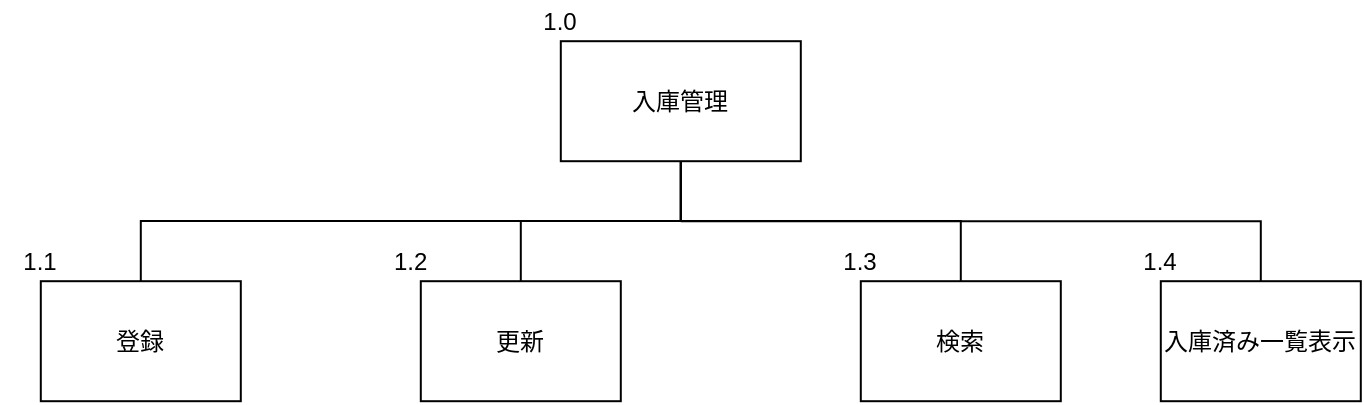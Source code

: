 <mxfile version="12.3.9" pages="10"><diagram id="WXhRg3uOqpLvRNHn4Xyb" name="入庫管理"><mxGraphModel dx="608" dy="451" grid="1" gridSize="10" guides="1" tooltips="1" connect="1" arrows="1" fold="1" page="1" pageScale="1" pageWidth="827" pageHeight="1169" math="0" shadow="0"><root><mxCell id="0"/><mxCell id="1" parent="0"/><UserObject label="入庫管理" treeRoot="1" id="BFJYcfeD4Te3E35qKrXs-1"><mxCell style="whiteSpace=wrap;html=1;align=center;treeFolding=1;treeMoving=1;container=1;recursiveResize=0;" vertex="1" parent="1"><mxGeometry x="643.4" y="389.6" width="120" height="60" as="geometry"/></mxCell></UserObject><mxCell id="BFJYcfeD4Te3E35qKrXs-2" value="検索" style="whiteSpace=wrap;html=1;align=center;verticalAlign=middle;container=1;recursiveResize=0;treeFolding=1;treeMoving=1;" vertex="1" parent="1"><mxGeometry x="793.4" y="509.6" width="100" height="60" as="geometry"/></mxCell><mxCell id="BFJYcfeD4Te3E35qKrXs-3" value="" style="edgeStyle=elbowEdgeStyle;elbow=vertical;startArrow=none;endArrow=none;rounded=0;exitX=0.5;exitY=1;exitDx=0;exitDy=0;" edge="1" parent="1" source="BFJYcfeD4Te3E35qKrXs-1" target="BFJYcfeD4Te3E35qKrXs-2"><mxGeometry relative="1" as="geometry"><mxPoint x="633.4" y="449.6" as="sourcePoint"/></mxGeometry></mxCell><mxCell id="BFJYcfeD4Te3E35qKrXs-4" value="更新" style="whiteSpace=wrap;html=1;align=center;verticalAlign=middle;container=1;recursiveResize=0;treeFolding=1;treeMoving=1;" vertex="1" parent="1"><mxGeometry x="573.4" y="509.6" width="100" height="60" as="geometry"/></mxCell><mxCell id="BFJYcfeD4Te3E35qKrXs-5" value="" style="edgeStyle=elbowEdgeStyle;elbow=vertical;startArrow=none;endArrow=none;rounded=0;exitX=0.5;exitY=1;exitDx=0;exitDy=0;" edge="1" parent="1" source="BFJYcfeD4Te3E35qKrXs-1" target="BFJYcfeD4Te3E35qKrXs-4"><mxGeometry relative="1" as="geometry"><mxPoint x="493.4" y="449.6" as="sourcePoint"/></mxGeometry></mxCell><mxCell id="BFJYcfeD4Te3E35qKrXs-6" value="" style="edgeStyle=elbowEdgeStyle;elbow=vertical;startArrow=none;endArrow=none;rounded=0;entryX=0.5;entryY=0;entryDx=0;entryDy=0;" edge="1" parent="1" target="BFJYcfeD4Te3E35qKrXs-13"><mxGeometry relative="1" as="geometry"><mxPoint x="703.4" y="479.6" as="sourcePoint"/><Array as="points"><mxPoint x="733.4" y="479.6"/><mxPoint x="783.4" y="469.6"/></Array><mxPoint x="863.4" y="509.6" as="targetPoint"/></mxGeometry></mxCell><mxCell id="BFJYcfeD4Te3E35qKrXs-7" value="1.0" style="text;html=1;strokeColor=none;fillColor=none;align=center;verticalAlign=middle;whiteSpace=wrap;rounded=0;" vertex="1" parent="1"><mxGeometry x="623.4" y="369.6" width="40" height="20" as="geometry"/></mxCell><mxCell id="BFJYcfeD4Te3E35qKrXs-8" value="登録" style="whiteSpace=wrap;html=1;align=center;verticalAlign=middle;container=1;recursiveResize=0;treeFolding=1;treeMoving=1;" vertex="1" parent="1"><mxGeometry x="383.4" y="509.6" width="100" height="60" as="geometry"/></mxCell><mxCell id="BFJYcfeD4Te3E35qKrXs-9" value="1.1" style="text;html=1;strokeColor=none;fillColor=none;align=center;verticalAlign=middle;whiteSpace=wrap;rounded=0;" vertex="1" parent="1"><mxGeometry x="363.4" y="489.6" width="40" height="20" as="geometry"/></mxCell><mxCell id="BFJYcfeD4Te3E35qKrXs-10" value="1.4" style="text;html=1;strokeColor=none;fillColor=none;align=center;verticalAlign=middle;whiteSpace=wrap;rounded=0;" vertex="1" parent="1"><mxGeometry x="923.4" y="489.6" width="40" height="20" as="geometry"/></mxCell><mxCell id="BFJYcfeD4Te3E35qKrXs-11" value="1.3" style="text;html=1;strokeColor=none;fillColor=none;align=center;verticalAlign=middle;whiteSpace=wrap;rounded=0;" vertex="1" parent="1"><mxGeometry x="773.4" y="489.6" width="40" height="20" as="geometry"/></mxCell><mxCell id="BFJYcfeD4Te3E35qKrXs-12" value="1.2" style="text;html=1;resizable=0;points=[];autosize=1;align=left;verticalAlign=top;spacingTop=-4;direction=east;rotation=0;" vertex="1" parent="1"><mxGeometry x="558.4" y="489.6" width="30" height="20" as="geometry"/></mxCell><mxCell id="BFJYcfeD4Te3E35qKrXs-13" value="入庫済み一覧表示" style="whiteSpace=wrap;html=1;align=center;verticalAlign=middle;container=1;recursiveResize=0;treeFolding=1;treeMoving=1;" vertex="1" parent="1"><mxGeometry x="943.4" y="509.6" width="100" height="60" as="geometry"/></mxCell><mxCell id="BFJYcfeD4Te3E35qKrXs-14" value="" style="edgeStyle=elbowEdgeStyle;elbow=vertical;startArrow=none;endArrow=none;rounded=0;entryX=0.5;entryY=0;entryDx=0;entryDy=0;exitX=0.5;exitY=1;exitDx=0;exitDy=0;" edge="1" parent="1" source="BFJYcfeD4Te3E35qKrXs-1" target="BFJYcfeD4Te3E35qKrXs-8"><mxGeometry relative="1" as="geometry"><mxPoint x="543.4" y="459.6" as="sourcePoint"/><mxPoint x="433.4" y="499.6" as="targetPoint"/></mxGeometry></mxCell></root></mxGraphModel></diagram><diagram name="発注管理" id="jXeNYGsuAkdr0ntLN8Bj"><mxGraphModel dx="608" dy="451" grid="1" gridSize="10" guides="1" tooltips="1" connect="1" arrows="1" fold="1" page="1" pageScale="1" pageWidth="827" pageHeight="1169" math="0" shadow="0"><root><mxCell id="DqIMsweg6o3JZCRYbvA3-0"/><mxCell id="DqIMsweg6o3JZCRYbvA3-1" parent="DqIMsweg6o3JZCRYbvA3-0"/><UserObject label="発注管理" treeRoot="1" id="WTOwI2-f0MRorg_td8yY-0"><mxCell style="whiteSpace=wrap;html=1;align=center;treeFolding=1;treeMoving=1;container=1;recursiveResize=0;" parent="DqIMsweg6o3JZCRYbvA3-1" vertex="1"><mxGeometry x="295" y="350" width="120" height="60" as="geometry"/></mxCell></UserObject><mxCell id="WTOwI2-f0MRorg_td8yY-1" value="発注一覧表示" style="whiteSpace=wrap;html=1;align=center;verticalAlign=middle;container=1;recursiveResize=0;treeFolding=1;treeMoving=1;" parent="DqIMsweg6o3JZCRYbvA3-1" vertex="1"><mxGeometry x="465" y="450" width="100" height="60" as="geometry"/></mxCell><mxCell id="WTOwI2-f0MRorg_td8yY-2" value="" style="edgeStyle=elbowEdgeStyle;elbow=vertical;startArrow=none;endArrow=none;rounded=0;" parent="DqIMsweg6o3JZCRYbvA3-1" target="WTOwI2-f0MRorg_td8yY-1" edge="1"><mxGeometry relative="1" as="geometry"><mxPoint x="355" y="410" as="sourcePoint"/></mxGeometry></mxCell><mxCell id="WTOwI2-f0MRorg_td8yY-3" value="登録" style="whiteSpace=wrap;html=1;align=center;verticalAlign=middle;container=1;recursiveResize=0;treeFolding=1;treeMoving=1;" parent="DqIMsweg6o3JZCRYbvA3-1" vertex="1"><mxGeometry x="135" y="450" width="100" height="60" as="geometry"/></mxCell><mxCell id="WTOwI2-f0MRorg_td8yY-4" value="検索" style="whiteSpace=wrap;html=1;align=center;verticalAlign=middle;container=1;recursiveResize=0;treeFolding=1;treeMoving=1;" parent="DqIMsweg6o3JZCRYbvA3-1" vertex="1"><mxGeometry x="305" y="450" width="100" height="60" as="geometry"/></mxCell><mxCell id="WTOwI2-f0MRorg_td8yY-5" value="" style="edgeStyle=elbowEdgeStyle;elbow=vertical;startArrow=none;endArrow=none;rounded=0;exitX=0.5;exitY=1;exitDx=0;exitDy=0;" parent="DqIMsweg6o3JZCRYbvA3-1" source="WTOwI2-f0MRorg_td8yY-0" target="WTOwI2-f0MRorg_td8yY-3" edge="1"><mxGeometry relative="1" as="geometry"><mxPoint x="185" y="410" as="sourcePoint"/></mxGeometry></mxCell><mxCell id="WTOwI2-f0MRorg_td8yY-6" value="2.0" style="text;html=1;resizable=0;autosize=1;align=center;verticalAlign=middle;points=[];fillColor=none;strokeColor=none;rounded=0;" parent="DqIMsweg6o3JZCRYbvA3-1" vertex="1"><mxGeometry x="280" y="330" width="30" height="20" as="geometry"/></mxCell><mxCell id="WTOwI2-f0MRorg_td8yY-7" value="2.1" style="text;html=1;resizable=0;autosize=1;align=center;verticalAlign=middle;points=[];fillColor=none;strokeColor=none;rounded=0;" parent="DqIMsweg6o3JZCRYbvA3-1" vertex="1"><mxGeometry x="120" y="430" width="30" height="20" as="geometry"/></mxCell><mxCell id="WTOwI2-f0MRorg_td8yY-8" value="2.2" style="text;html=1;resizable=0;autosize=1;align=center;verticalAlign=middle;points=[];fillColor=none;strokeColor=none;rounded=0;" parent="DqIMsweg6o3JZCRYbvA3-1" vertex="1"><mxGeometry x="290" y="430" width="30" height="20" as="geometry"/></mxCell><mxCell id="WTOwI2-f0MRorg_td8yY-9" value="2.3" style="text;html=1;resizable=0;autosize=1;align=center;verticalAlign=middle;points=[];fillColor=none;strokeColor=none;rounded=0;" parent="DqIMsweg6o3JZCRYbvA3-1" vertex="1"><mxGeometry x="445" y="430" width="30" height="20" as="geometry"/></mxCell><mxCell id="WTOwI2-f0MRorg_td8yY-10" value="" style="edgeStyle=elbowEdgeStyle;elbow=vertical;startArrow=none;endArrow=none;rounded=0;exitX=0.5;exitY=1;exitDx=0;exitDy=0;entryX=0.5;entryY=0;entryDx=0;entryDy=0;" parent="DqIMsweg6o3JZCRYbvA3-1" source="WTOwI2-f0MRorg_td8yY-0" target="WTOwI2-f0MRorg_td8yY-4" edge="1"><mxGeometry relative="1" as="geometry"><mxPoint x="365" y="420" as="sourcePoint"/><mxPoint x="525" y="460" as="targetPoint"/></mxGeometry></mxCell></root></mxGraphModel></diagram><diagram name="出庫管理" id="bF3hxNjMEt9l6CzAhtU3"><mxGraphModel dx="608" dy="451" grid="1" gridSize="10" guides="1" tooltips="1" connect="1" arrows="1" fold="1" page="1" pageScale="1" pageWidth="827" pageHeight="1169" math="0" shadow="0"><root><mxCell id="9vXOUCMhmNMG6WhqqXPM-0"/><mxCell id="9vXOUCMhmNMG6WhqqXPM-1" parent="9vXOUCMhmNMG6WhqqXPM-0"/><UserObject label="&lt;font style=&quot;vertical-align: inherit&quot;&gt;&lt;font style=&quot;vertical-align: inherit&quot;&gt;出庫管理&lt;/font&gt;&lt;/font&gt;" treeRoot="1" id="RXGlmptnf5rDvmi1SR09-0"><mxCell style="whiteSpace=wrap;html=1;align=center;treeFolding=1;treeMoving=1;container=1;recursiveResize=0;" parent="9vXOUCMhmNMG6WhqqXPM-1" vertex="1"><mxGeometry x="325" y="170" width="120" height="60" as="geometry"/></mxCell></UserObject><mxCell id="RXGlmptnf5rDvmi1SR09-1" value="更新" style="whiteSpace=wrap;html=1;align=center;verticalAlign=middle;container=1;recursiveResize=0;treeFolding=1;treeMoving=1;" parent="9vXOUCMhmNMG6WhqqXPM-1" vertex="1"><mxGeometry x="272.5" y="270" width="100" height="60" as="geometry"/></mxCell><mxCell id="RXGlmptnf5rDvmi1SR09-2" value="" style="edgeStyle=elbowEdgeStyle;elbow=vertical;startArrow=none;endArrow=none;rounded=0;" parent="9vXOUCMhmNMG6WhqqXPM-1" target="RXGlmptnf5rDvmi1SR09-1" edge="1"><mxGeometry relative="1" as="geometry"><mxPoint x="385" y="230" as="sourcePoint"/></mxGeometry></mxCell><mxCell id="RXGlmptnf5rDvmi1SR09-3" value="検索" style="whiteSpace=wrap;html=1;align=center;verticalAlign=middle;container=1;recursiveResize=0;treeFolding=1;treeMoving=1;" parent="9vXOUCMhmNMG6WhqqXPM-1" vertex="1"><mxGeometry x="445" y="270" width="100" height="60" as="geometry"/></mxCell><mxCell id="RXGlmptnf5rDvmi1SR09-4" value="" style="edgeStyle=elbowEdgeStyle;elbow=vertical;startArrow=none;endArrow=none;rounded=0;entryX=0.5;entryY=0;entryDx=0;entryDy=0;exitX=0.5;exitY=1;exitDx=0;exitDy=0;" parent="9vXOUCMhmNMG6WhqqXPM-1" source="RXGlmptnf5rDvmi1SR09-0" target="RXGlmptnf5rDvmi1SR09-3" edge="1"><mxGeometry relative="1" as="geometry"><mxPoint x="455" y="250" as="sourcePoint"/><Array as="points"><mxPoint x="525" y="250"/></Array></mxGeometry></mxCell><mxCell id="RXGlmptnf5rDvmi1SR09-5" value="出庫済み一覧表示" style="whiteSpace=wrap;html=1;align=center;verticalAlign=middle;container=1;recursiveResize=0;treeFolding=1;treeMoving=1;" parent="9vXOUCMhmNMG6WhqqXPM-1" vertex="1"><mxGeometry x="617.5" y="270" width="100" height="60" as="geometry"/></mxCell><mxCell id="RXGlmptnf5rDvmi1SR09-6" value="" style="edgeStyle=elbowEdgeStyle;elbow=vertical;startArrow=none;endArrow=none;rounded=0;exitX=0.5;exitY=1;exitDx=0;exitDy=0;entryX=0.5;entryY=0;entryDx=0;entryDy=0;" parent="9vXOUCMhmNMG6WhqqXPM-1" source="RXGlmptnf5rDvmi1SR09-0" target="RXGlmptnf5rDvmi1SR09-5" edge="1"><mxGeometry relative="1" as="geometry"><mxPoint x="595" y="250" as="sourcePoint"/><Array as="points"><mxPoint x="445" y="250"/></Array></mxGeometry></mxCell><mxCell id="RXGlmptnf5rDvmi1SR09-7" value="登録" style="whiteSpace=wrap;html=1;align=center;verticalAlign=middle;container=1;recursiveResize=0;treeFolding=1;treeMoving=1;" parent="9vXOUCMhmNMG6WhqqXPM-1" vertex="1"><mxGeometry x="105" y="270" width="100" height="60" as="geometry"/></mxCell><mxCell id="RXGlmptnf5rDvmi1SR09-8" value="" style="edgeStyle=elbowEdgeStyle;elbow=vertical;startArrow=none;endArrow=none;rounded=0;exitX=0.5;exitY=1;exitDx=0;exitDy=0;" parent="9vXOUCMhmNMG6WhqqXPM-1" source="RXGlmptnf5rDvmi1SR09-0" target="RXGlmptnf5rDvmi1SR09-7" edge="1"><mxGeometry relative="1" as="geometry"><mxPoint x="245" y="230" as="sourcePoint"/></mxGeometry></mxCell><mxCell id="RXGlmptnf5rDvmi1SR09-9" value="3.0" style="text;html=1;resizable=0;autosize=1;align=center;verticalAlign=middle;points=[];fillColor=none;strokeColor=none;rounded=0;" parent="9vXOUCMhmNMG6WhqqXPM-1" vertex="1"><mxGeometry x="295" y="170" width="30" height="20" as="geometry"/></mxCell><mxCell id="RXGlmptnf5rDvmi1SR09-10" value="3.1" style="text;html=1;resizable=0;autosize=1;align=center;verticalAlign=middle;points=[];fillColor=none;strokeColor=none;rounded=0;" parent="9vXOUCMhmNMG6WhqqXPM-1" vertex="1"><mxGeometry x="90" y="250" width="30" height="20" as="geometry"/></mxCell><mxCell id="RXGlmptnf5rDvmi1SR09-11" value="3.2" style="text;html=1;resizable=0;autosize=1;align=center;verticalAlign=middle;points=[];fillColor=none;strokeColor=none;rounded=0;" parent="9vXOUCMhmNMG6WhqqXPM-1" vertex="1"><mxGeometry x="257.5" y="250" width="30" height="20" as="geometry"/></mxCell><mxCell id="RXGlmptnf5rDvmi1SR09-12" value="3.3&lt;span style=&quot;font-family: &amp;#34;helvetica&amp;#34; , &amp;#34;arial&amp;#34; , sans-serif ; font-size: 0px&quot;&gt;%3CmxGraphModel%3E%3Croot%3E%3CmxCell%20id%3D%220%22%2F%3E%3CmxCell%20id%3D%221%22%20parent%3D%220%22%2F%3E%3CmxCell%20id%3D%222%22%20value%3D%223.1%22%20style%3D%22text%3Bhtml%3D1%3Bresizable%3D0%3Bautosize%3D1%3Balign%3Dcenter%3BverticalAlign%3Dmiddle%3Bpoints%3D%5B%5D%3BfillColor%3Dnone%3BstrokeColor%3Dnone%3Brounded%3D0%3B%22%20vertex%3D%221%22%20parent%3D%221%22%3E%3CmxGeometry%20x%3D%22-40%22%20y%3D%2290%22%20width%3D%2230%22%20height%3D%2220%22%20as%3D%22geometry%22%2F%3E%3C%2FmxCell%3E%3C%2Froot%3E%3C%2FmxGraphModel%3E&lt;/span&gt;&lt;span style=&quot;font-family: &amp;#34;helvetica&amp;#34; , &amp;#34;arial&amp;#34; , sans-serif ; font-size: 0px&quot;&gt;%3CmxGraphModel%3E%3Croot%3E%3CmxCell%20id%3D%220%22%2F%3E%3CmxCell%20id%3D%221%22%20parent%3D%220%22%2F%3E%3CmxCell%20id%3D%222%22%20value%3D%223.1%22%20style%3D%22text%3Bhtml%3D1%3Bresizable%3D0%3Bautosize%3D1%3Balign%3Dcenter%3BverticalAlign%3Dmiddle%3Bpoints%3D%5B%5D%3BfillColor%3Dnone%3BstrokeColor%3Dnone%3Brounded%3D0%3B%22%20vertex%3D%221%22%20parent%3D%221%22%3E%3CmxGeometry%20x%3D%22-40%22%20y%3D%2290%22%20width%3D%2230%22%20height%3D%2220%22%20as%3D%22geometry%22%2F%3E%3C%2FmxCell%3E%3C%2Froot%3E%3C%2FmxGraphModel%3E&lt;/span&gt;" style="text;html=1;resizable=0;autosize=1;align=center;verticalAlign=middle;points=[];fillColor=none;strokeColor=none;rounded=0;" parent="9vXOUCMhmNMG6WhqqXPM-1" vertex="1"><mxGeometry x="430" y="250" width="30" height="20" as="geometry"/></mxCell><mxCell id="RXGlmptnf5rDvmi1SR09-13" value="3.4" style="text;html=1;resizable=0;autosize=1;align=center;verticalAlign=middle;points=[];fillColor=none;strokeColor=none;rounded=0;" parent="9vXOUCMhmNMG6WhqqXPM-1" vertex="1"><mxGeometry x="565" y="250" width="30" height="20" as="geometry"/></mxCell></root></mxGraphModel></diagram><diagram name="顧客管理" id="cIVemSnbWp3gX0ugwoga"><mxGraphModel dx="608" dy="451" grid="1" gridSize="10" guides="1" tooltips="1" connect="1" arrows="1" fold="1" page="1" pageScale="1" pageWidth="827" pageHeight="1169" math="0" shadow="0"><root><mxCell id="_xXqWh3VI7nh9iOLTBKP-0"/><mxCell id="_xXqWh3VI7nh9iOLTBKP-1" parent="_xXqWh3VI7nh9iOLTBKP-0"/><UserObject label="&lt;font style=&quot;vertical-align: inherit&quot;&gt;&lt;font style=&quot;vertical-align: inherit&quot;&gt;&lt;font style=&quot;vertical-align: inherit&quot;&gt;&lt;font style=&quot;vertical-align: inherit&quot;&gt;顧客管理&lt;/font&gt;&lt;/font&gt;&lt;/font&gt;&lt;/font&gt;" treeRoot="1" id="CY991uhBm3-rmdH-sIba-0"><mxCell style="whiteSpace=wrap;html=1;align=center;treeFolding=1;treeMoving=1;container=1;recursiveResize=0;" parent="_xXqWh3VI7nh9iOLTBKP-1" vertex="1"><mxGeometry x="500" y="190" width="120" height="60" as="geometry"/></mxCell></UserObject><mxCell id="CY991uhBm3-rmdH-sIba-1" value="&lt;font style=&quot;vertical-align: inherit&quot;&gt;&lt;font style=&quot;vertical-align: inherit&quot;&gt;新規登録&lt;/font&gt;&lt;/font&gt;" style="whiteSpace=wrap;html=1;align=center;verticalAlign=middle;container=1;recursiveResize=0;treeFolding=1;treeMoving=1;" parent="_xXqWh3VI7nh9iOLTBKP-1" vertex="1"><mxGeometry x="245" y="290" width="100" height="60" as="geometry"/></mxCell><mxCell id="CY991uhBm3-rmdH-sIba-2" value="" style="edgeStyle=elbowEdgeStyle;elbow=vertical;startArrow=none;endArrow=none;rounded=0;exitX=0.5;exitY=1;exitDx=0;exitDy=0;" parent="_xXqWh3VI7nh9iOLTBKP-1" source="CY991uhBm3-rmdH-sIba-0" target="CY991uhBm3-rmdH-sIba-1" edge="1"><mxGeometry relative="1" as="geometry"><mxPoint x="423" y="250" as="sourcePoint"/></mxGeometry></mxCell><mxCell id="CY991uhBm3-rmdH-sIba-3" value="&lt;font style=&quot;vertical-align: inherit&quot;&gt;&lt;font style=&quot;vertical-align: inherit&quot;&gt;更新&lt;/font&gt;&lt;/font&gt;" style="whiteSpace=wrap;html=1;align=center;verticalAlign=middle;container=1;recursiveResize=0;treeFolding=1;treeMoving=1;" parent="_xXqWh3VI7nh9iOLTBKP-1" vertex="1"><mxGeometry x="432" y="290" width="100" height="60" as="geometry"/></mxCell><mxCell id="CY991uhBm3-rmdH-sIba-4" value="" style="edgeStyle=elbowEdgeStyle;elbow=vertical;startArrow=none;endArrow=none;rounded=0;exitX=0.5;exitY=1;exitDx=0;exitDy=0;" parent="_xXqWh3VI7nh9iOLTBKP-1" source="CY991uhBm3-rmdH-sIba-0" target="CY991uhBm3-rmdH-sIba-3" edge="1"><mxGeometry relative="1" as="geometry"><mxPoint x="280" y="250" as="sourcePoint"/></mxGeometry></mxCell><mxCell id="CY991uhBm3-rmdH-sIba-5" value="&lt;font style=&quot;vertical-align: inherit&quot;&gt;&lt;font style=&quot;vertical-align: inherit&quot;&gt;削除&lt;/font&gt;&lt;/font&gt;" style="whiteSpace=wrap;html=1;align=center;verticalAlign=middle;container=1;recursiveResize=0;treeFolding=1;treeMoving=1;" parent="_xXqWh3VI7nh9iOLTBKP-1" vertex="1"><mxGeometry x="612" y="290" width="100" height="60" as="geometry"/></mxCell><mxCell id="CY991uhBm3-rmdH-sIba-6" value="4.3" style="text;html=1;resizable=0;autosize=1;align=center;verticalAlign=middle;points=[];fillColor=none;strokeColor=none;rounded=0;" parent="CY991uhBm3-rmdH-sIba-5" vertex="1"><mxGeometry x="-20" y="-20" width="30" height="20" as="geometry"/></mxCell><mxCell id="CY991uhBm3-rmdH-sIba-7" value="" style="edgeStyle=elbowEdgeStyle;elbow=vertical;startArrow=none;endArrow=none;rounded=0;entryX=0.5;entryY=0;entryDx=0;entryDy=0;" parent="_xXqWh3VI7nh9iOLTBKP-1" target="CY991uhBm3-rmdH-sIba-5" edge="1"><mxGeometry relative="1" as="geometry"><mxPoint x="412" y="270" as="sourcePoint"/><Array as="points"><mxPoint x="492" y="270"/></Array></mxGeometry></mxCell><mxCell id="CY991uhBm3-rmdH-sIba-8" value="4.0" style="text;html=1;resizable=0;autosize=1;align=center;verticalAlign=middle;points=[];fillColor=none;strokeColor=none;rounded=0;" parent="_xXqWh3VI7nh9iOLTBKP-1" vertex="1"><mxGeometry x="470" y="180" width="30" height="20" as="geometry"/></mxCell><mxCell id="CY991uhBm3-rmdH-sIba-9" value="4.1" style="text;html=1;resizable=0;autosize=1;align=center;verticalAlign=middle;points=[];fillColor=none;strokeColor=none;rounded=0;" parent="_xXqWh3VI7nh9iOLTBKP-1" vertex="1"><mxGeometry x="230" y="270" width="30" height="20" as="geometry"/></mxCell><mxCell id="CY991uhBm3-rmdH-sIba-10" value="4.2" style="text;html=1;resizable=0;autosize=1;align=center;verticalAlign=middle;points=[];fillColor=none;strokeColor=none;rounded=0;" parent="_xXqWh3VI7nh9iOLTBKP-1" vertex="1"><mxGeometry x="417" y="270" width="30" height="20" as="geometry"/></mxCell><mxCell id="CY991uhBm3-rmdH-sIba-11" value="検索" style="whiteSpace=wrap;html=1;align=center;verticalAlign=middle;container=1;recursiveResize=0;treeFolding=1;treeMoving=1;" parent="_xXqWh3VI7nh9iOLTBKP-1" vertex="1"><mxGeometry x="782" y="290" width="100" height="60" as="geometry"/></mxCell><mxCell id="CY991uhBm3-rmdH-sIba-12" value="4.4" style="text;html=1;resizable=0;autosize=1;align=center;verticalAlign=middle;points=[];fillColor=none;strokeColor=none;rounded=0;" parent="CY991uhBm3-rmdH-sIba-11" vertex="1"><mxGeometry x="-20" y="-20" width="30" height="20" as="geometry"/></mxCell><mxCell id="CY991uhBm3-rmdH-sIba-13" value="" style="edgeStyle=elbowEdgeStyle;elbow=vertical;startArrow=none;endArrow=none;rounded=0;entryX=0.5;entryY=0;entryDx=0;entryDy=0;exitX=0.5;exitY=1;exitDx=0;exitDy=0;" parent="_xXqWh3VI7nh9iOLTBKP-1" source="CY991uhBm3-rmdH-sIba-0" target="CY991uhBm3-rmdH-sIba-11" edge="1"><mxGeometry relative="1" as="geometry"><mxPoint x="660" y="270" as="sourcePoint"/><Array as="points"><mxPoint x="740" y="270"/></Array><mxPoint x="910" y="290" as="targetPoint"/></mxGeometry></mxCell><mxCell id="CY991uhBm3-rmdH-sIba-14" value="顧客一覧表示" style="whiteSpace=wrap;html=1;align=center;verticalAlign=middle;container=1;recursiveResize=0;treeFolding=1;treeMoving=1;" parent="_xXqWh3VI7nh9iOLTBKP-1" vertex="1"><mxGeometry x="962" y="290" width="100" height="60" as="geometry"/></mxCell><mxCell id="CY991uhBm3-rmdH-sIba-15" value="4.5" style="text;html=1;resizable=0;autosize=1;align=center;verticalAlign=middle;points=[];fillColor=none;strokeColor=none;rounded=0;" parent="CY991uhBm3-rmdH-sIba-14" vertex="1"><mxGeometry x="-20" y="-20" width="30" height="20" as="geometry"/></mxCell><mxCell id="CY991uhBm3-rmdH-sIba-16" value="" style="edgeStyle=elbowEdgeStyle;elbow=vertical;startArrow=none;endArrow=none;rounded=0;entryX=0.5;entryY=0;entryDx=0;entryDy=0;exitX=0.5;exitY=1;exitDx=0;exitDy=0;" parent="_xXqWh3VI7nh9iOLTBKP-1" source="CY991uhBm3-rmdH-sIba-0" target="CY991uhBm3-rmdH-sIba-14" edge="1"><mxGeometry relative="1" as="geometry"><mxPoint x="740" y="250" as="sourcePoint"/><Array as="points"><mxPoint x="920" y="270"/></Array><mxPoint x="1090" y="290" as="targetPoint"/></mxGeometry></mxCell></root></mxGraphModel></diagram><diagram name="会員管理" id="AZgBeV1qR77RC4Y2brJg"><mxGraphModel dx="608" dy="451" grid="1" gridSize="10" guides="1" tooltips="1" connect="1" arrows="1" fold="1" page="1" pageScale="1" pageWidth="827" pageHeight="1169" math="0" shadow="0"><root><mxCell id="qDI_iolMMu7M4d5h8Y-p-0"/><mxCell id="qDI_iolMMu7M4d5h8Y-p-1" parent="qDI_iolMMu7M4d5h8Y-p-0"/><UserObject label="&lt;font style=&quot;vertical-align: inherit&quot;&gt;&lt;font style=&quot;vertical-align: inherit&quot;&gt;会員管理&lt;/font&gt;&lt;/font&gt;" treeRoot="1" id="GiNZwdarTQnLlgkpjd5H-0"><mxCell style="whiteSpace=wrap;html=1;align=center;treeFolding=1;treeMoving=1;container=1;recursiveResize=0;" parent="qDI_iolMMu7M4d5h8Y-p-1" vertex="1"><mxGeometry x="450" y="280" width="120" height="60" as="geometry"/></mxCell></UserObject><mxCell id="GiNZwdarTQnLlgkpjd5H-1" value="" style="edgeStyle=elbowEdgeStyle;elbow=vertical;startArrow=none;endArrow=none;rounded=0;exitX=0.5;exitY=1;exitDx=0;exitDy=0;" parent="qDI_iolMMu7M4d5h8Y-p-1" source="GiNZwdarTQnLlgkpjd5H-0" target="GiNZwdarTQnLlgkpjd5H-4" edge="1"><mxGeometry relative="1" as="geometry"><mxPoint x="430" y="340" as="sourcePoint"/><mxPoint x="500" y="380" as="targetPoint"/></mxGeometry></mxCell><mxCell id="GiNZwdarTQnLlgkpjd5H-2" value="" style="edgeStyle=elbowEdgeStyle;elbow=vertical;startArrow=none;endArrow=none;rounded=0;exitX=0.5;exitY=1;exitDx=0;exitDy=0;entryX=0.5;entryY=0;entryDx=0;entryDy=0;" parent="qDI_iolMMu7M4d5h8Y-p-1" source="GiNZwdarTQnLlgkpjd5H-0" target="GiNZwdarTQnLlgkpjd5H-3" edge="1"><mxGeometry relative="1" as="geometry"><mxPoint x="500" y="360" as="sourcePoint"/><Array as="points"><mxPoint x="570" y="360"/></Array><mxPoint x="640" y="380" as="targetPoint"/></mxGeometry></mxCell><mxCell id="GiNZwdarTQnLlgkpjd5H-3" value="削除" style="whiteSpace=wrap;html=1;align=center;verticalAlign=middle;container=1;recursiveResize=0;treeFolding=1;treeMoving=1;" parent="qDI_iolMMu7M4d5h8Y-p-1" vertex="1"><mxGeometry x="460" y="380" width="100" height="60" as="geometry"/></mxCell><mxCell id="GiNZwdarTQnLlgkpjd5H-4" value="更新" style="whiteSpace=wrap;html=1;align=center;verticalAlign=middle;container=1;recursiveResize=0;treeFolding=1;treeMoving=1;" parent="qDI_iolMMu7M4d5h8Y-p-1" vertex="1"><mxGeometry x="290" y="380" width="100" height="60" as="geometry"/></mxCell><mxCell id="GiNZwdarTQnLlgkpjd5H-5" value="登録" style="whiteSpace=wrap;html=1;align=center;verticalAlign=middle;container=1;recursiveResize=0;treeFolding=1;treeMoving=1;" parent="qDI_iolMMu7M4d5h8Y-p-1" vertex="1"><mxGeometry x="110" y="380" width="100" height="60" as="geometry"/></mxCell><mxCell id="GiNZwdarTQnLlgkpjd5H-6" value="5.1" style="text;html=1;strokeColor=none;fillColor=none;align=center;verticalAlign=middle;whiteSpace=wrap;rounded=0;" parent="GiNZwdarTQnLlgkpjd5H-5" vertex="1"><mxGeometry x="-20" y="-20" width="40" height="20" as="geometry"/></mxCell><mxCell id="GiNZwdarTQnLlgkpjd5H-7" value="5.0" style="text;html=1;strokeColor=none;fillColor=none;align=center;verticalAlign=middle;whiteSpace=wrap;rounded=0;" parent="qDI_iolMMu7M4d5h8Y-p-1" vertex="1"><mxGeometry x="430" y="260" width="40" height="20" as="geometry"/></mxCell><mxCell id="GiNZwdarTQnLlgkpjd5H-8" value="" style="edgeStyle=elbowEdgeStyle;elbow=vertical;startArrow=none;endArrow=none;rounded=0;exitX=0.5;exitY=1;exitDx=0;exitDy=0;entryX=0.5;entryY=0;entryDx=0;entryDy=0;" parent="qDI_iolMMu7M4d5h8Y-p-1" source="GiNZwdarTQnLlgkpjd5H-0" target="GiNZwdarTQnLlgkpjd5H-5" edge="1"><mxGeometry relative="1" as="geometry"><mxPoint x="280" y="340" as="sourcePoint"/><mxPoint x="350" y="380" as="targetPoint"/></mxGeometry></mxCell><mxCell id="GiNZwdarTQnLlgkpjd5H-9" value="5.2" style="text;html=1;strokeColor=none;fillColor=none;align=center;verticalAlign=middle;whiteSpace=wrap;rounded=0;" parent="qDI_iolMMu7M4d5h8Y-p-1" vertex="1"><mxGeometry x="270" y="360" width="40" height="20" as="geometry"/></mxCell><mxCell id="GiNZwdarTQnLlgkpjd5H-10" value="5.3" style="text;html=1;strokeColor=none;fillColor=none;align=center;verticalAlign=middle;whiteSpace=wrap;rounded=0;" parent="qDI_iolMMu7M4d5h8Y-p-1" vertex="1"><mxGeometry x="440" y="360" width="40" height="20" as="geometry"/></mxCell><mxCell id="GiNZwdarTQnLlgkpjd5H-11" value="検索" style="whiteSpace=wrap;html=1;align=center;verticalAlign=middle;container=1;recursiveResize=0;treeFolding=1;treeMoving=1;" parent="qDI_iolMMu7M4d5h8Y-p-1" vertex="1"><mxGeometry x="600" y="380" width="100" height="60" as="geometry"/></mxCell><mxCell id="GiNZwdarTQnLlgkpjd5H-12" value="5.4" style="text;html=1;strokeColor=none;fillColor=none;align=center;verticalAlign=middle;whiteSpace=wrap;rounded=0;" parent="qDI_iolMMu7M4d5h8Y-p-1" vertex="1"><mxGeometry x="580" y="360" width="40" height="20" as="geometry"/></mxCell><mxCell id="GiNZwdarTQnLlgkpjd5H-13" value="" style="edgeStyle=elbowEdgeStyle;elbow=vertical;startArrow=none;endArrow=none;rounded=0;exitX=0.5;exitY=1;exitDx=0;exitDy=0;entryX=0.5;entryY=0;entryDx=0;entryDy=0;" parent="qDI_iolMMu7M4d5h8Y-p-1" source="GiNZwdarTQnLlgkpjd5H-0" target="GiNZwdarTQnLlgkpjd5H-14" edge="1"><mxGeometry relative="1" as="geometry"><mxPoint x="710" y="340" as="sourcePoint"/><Array as="points"><mxPoint x="610" y="360"/></Array><mxPoint x="920" y="380" as="targetPoint"/></mxGeometry></mxCell><mxCell id="GiNZwdarTQnLlgkpjd5H-14" value="会員一覧表示" style="whiteSpace=wrap;html=1;align=center;verticalAlign=middle;container=1;recursiveResize=0;treeFolding=1;treeMoving=1;" parent="qDI_iolMMu7M4d5h8Y-p-1" vertex="1"><mxGeometry x="767" y="380" width="100" height="60" as="geometry"/></mxCell><mxCell id="GiNZwdarTQnLlgkpjd5H-15" value="5.5" style="text;html=1;strokeColor=none;fillColor=none;align=center;verticalAlign=middle;whiteSpace=wrap;rounded=0;" parent="qDI_iolMMu7M4d5h8Y-p-1" vertex="1"><mxGeometry x="747" y="360" width="40" height="20" as="geometry"/></mxCell><mxCell id="GiNZwdarTQnLlgkpjd5H-16" value="" style="edgeStyle=elbowEdgeStyle;elbow=vertical;startArrow=none;endArrow=none;rounded=0;exitX=0.5;exitY=1;exitDx=0;exitDy=0;entryX=0.5;entryY=0;entryDx=0;entryDy=0;" parent="qDI_iolMMu7M4d5h8Y-p-1" source="GiNZwdarTQnLlgkpjd5H-0" target="GiNZwdarTQnLlgkpjd5H-14" edge="1"><mxGeometry relative="1" as="geometry"><mxPoint x="677" y="340" as="sourcePoint"/><Array as="points"><mxPoint x="610" y="360"/></Array><mxPoint x="1087" y="380" as="targetPoint"/></mxGeometry></mxCell><mxCell id="GiNZwdarTQnLlgkpjd5H-17" value="" style="edgeStyle=elbowEdgeStyle;elbow=vertical;startArrow=none;endArrow=none;rounded=0;exitX=0.5;exitY=1;exitDx=0;exitDy=0;entryX=0.5;entryY=0;entryDx=0;entryDy=0;" parent="qDI_iolMMu7M4d5h8Y-p-1" source="GiNZwdarTQnLlgkpjd5H-0" target="GiNZwdarTQnLlgkpjd5H-11" edge="1"><mxGeometry relative="1" as="geometry"><mxPoint x="520" y="350" as="sourcePoint"/><Array as="points"><mxPoint x="580" y="360"/></Array><mxPoint x="827" y="390" as="targetPoint"/></mxGeometry></mxCell></root></mxGraphModel></diagram><diagram name="商品管理" id="eOjcKwzCjbKutbP4DZYV"><mxGraphModel dx="608" dy="451" grid="1" gridSize="10" guides="1" tooltips="1" connect="1" arrows="1" fold="1" page="1" pageScale="1" pageWidth="827" pageHeight="1169" math="0" shadow="0"><root><mxCell id="b3tScRVAlxzSl5GFl3ou-0"/><mxCell id="b3tScRVAlxzSl5GFl3ou-1" parent="b3tScRVAlxzSl5GFl3ou-0"/><UserObject label="&lt;font style=&quot;vertical-align: inherit&quot;&gt;&lt;font style=&quot;vertical-align: inherit&quot;&gt;商品管理&lt;/font&gt;&lt;/font&gt;" treeRoot="1" id="s9o1vPRrHNVm_Em3PE8y-0"><mxCell style="whiteSpace=wrap;html=1;align=center;treeFolding=1;treeMoving=1;container=1;recursiveResize=0;" parent="b3tScRVAlxzSl5GFl3ou-1" vertex="1"><mxGeometry x="393" y="260" width="120" height="60" as="geometry"/></mxCell></UserObject><mxCell id="s9o1vPRrHNVm_Em3PE8y-1" value="更新" style="whiteSpace=wrap;html=1;align=center;verticalAlign=middle;container=1;recursiveResize=0;treeFolding=1;treeMoving=1;" parent="b3tScRVAlxzSl5GFl3ou-1" vertex="1"><mxGeometry x="315" y="360" width="100" height="60" as="geometry"/></mxCell><mxCell id="s9o1vPRrHNVm_Em3PE8y-2" value="" style="edgeStyle=elbowEdgeStyle;elbow=vertical;startArrow=none;endArrow=none;rounded=0;exitX=0.5;exitY=1;exitDx=0;exitDy=0;" parent="b3tScRVAlxzSl5GFl3ou-1" source="s9o1vPRrHNVm_Em3PE8y-0" target="s9o1vPRrHNVm_Em3PE8y-1" edge="1"><mxGeometry relative="1" as="geometry"><mxPoint x="410" y="320" as="sourcePoint"/></mxGeometry></mxCell><mxCell id="s9o1vPRrHNVm_Em3PE8y-3" value="登録" style="whiteSpace=wrap;html=1;align=center;verticalAlign=middle;container=1;recursiveResize=0;treeFolding=1;treeMoving=1;" parent="b3tScRVAlxzSl5GFl3ou-1" vertex="1"><mxGeometry x="135" y="360" width="100" height="60" as="geometry"/></mxCell><mxCell id="s9o1vPRrHNVm_Em3PE8y-4" value="" style="edgeStyle=elbowEdgeStyle;elbow=vertical;startArrow=none;endArrow=none;rounded=0;exitX=0.5;exitY=1;exitDx=0;exitDy=0;" parent="b3tScRVAlxzSl5GFl3ou-1" source="s9o1vPRrHNVm_Em3PE8y-0" target="s9o1vPRrHNVm_Em3PE8y-3" edge="1"><mxGeometry relative="1" as="geometry"><mxPoint x="250" y="320" as="sourcePoint"/></mxGeometry></mxCell><mxCell id="s9o1vPRrHNVm_Em3PE8y-5" value="6.0" style="text;html=1;resizable=0;autosize=1;align=center;verticalAlign=middle;points=[];fillColor=none;strokeColor=none;rounded=0;" parent="b3tScRVAlxzSl5GFl3ou-1" vertex="1"><mxGeometry x="373" y="240" width="30" height="20" as="geometry"/></mxCell><mxCell id="s9o1vPRrHNVm_Em3PE8y-6" value="6.1&lt;span style=&quot;font-family: &amp;#34;helvetica&amp;#34; , &amp;#34;arial&amp;#34; , sans-serif ; font-size: 0px&quot;&gt;%3CmxGraphModel%3E%3Croot%3E%3CmxCell%20id%3D%220%22%2F%3E%3CmxCell%20id%3D%221%22%20parent%3D%220%22%2F%3E%3CmxCell%20id%3D%222%22%20value%3D%226.0%22%20style%3D%22text%3Bhtml%3D1%3Bresizable%3D0%3Bautosize%3D1%3Balign%3Dcenter%3BverticalAlign%3Dmiddle%3Bpoints%3D%5B%5D%3BfillColor%3Dnone%3BstrokeColor%3Dnone%3Brounded%3D0%3B%22%20vertex%3D%221%22%20parent%3D%221%22%3E%3CmxGeometry%20x%3D%22325%22%20y%3D%2290%22%20width%3D%2230%22%20height%3D%2220%22%20as%3D%22geometry%22%2F%3E%3C%2FmxCell%3E%3C%2Froot%3E%3C%2FmxGraphModel%3E&lt;/span&gt;" style="text;html=1;resizable=0;autosize=1;align=center;verticalAlign=middle;points=[];fillColor=none;strokeColor=none;rounded=0;" parent="b3tScRVAlxzSl5GFl3ou-1" vertex="1"><mxGeometry x="120" y="340" width="30" height="20" as="geometry"/></mxCell><mxCell id="s9o1vPRrHNVm_Em3PE8y-7" value="6.2" style="text;html=1;resizable=0;autosize=1;align=center;verticalAlign=middle;points=[];fillColor=none;strokeColor=none;rounded=0;" parent="b3tScRVAlxzSl5GFl3ou-1" vertex="1"><mxGeometry x="300" y="340" width="30" height="20" as="geometry"/></mxCell><mxCell id="s9o1vPRrHNVm_Em3PE8y-8" value="削除" style="whiteSpace=wrap;html=1;align=center;verticalAlign=middle;container=1;recursiveResize=0;treeFolding=1;treeMoving=1;" parent="b3tScRVAlxzSl5GFl3ou-1" vertex="1"><mxGeometry x="497" y="360" width="100" height="60" as="geometry"/></mxCell><mxCell id="s9o1vPRrHNVm_Em3PE8y-9" value="" style="edgeStyle=elbowEdgeStyle;elbow=vertical;startArrow=none;endArrow=none;rounded=0;exitX=0.5;exitY=1;exitDx=0;exitDy=0;" parent="b3tScRVAlxzSl5GFl3ou-1" source="s9o1vPRrHNVm_Em3PE8y-0" target="s9o1vPRrHNVm_Em3PE8y-8" edge="1"><mxGeometry relative="1" as="geometry"><mxPoint x="620" y="320" as="sourcePoint"/></mxGeometry></mxCell><mxCell id="s9o1vPRrHNVm_Em3PE8y-10" value="6.3" style="text;html=1;resizable=0;autosize=1;align=center;verticalAlign=middle;points=[];fillColor=none;strokeColor=none;rounded=0;" parent="b3tScRVAlxzSl5GFl3ou-1" vertex="1"><mxGeometry x="483" y="340" width="30" height="20" as="geometry"/></mxCell><mxCell id="s9o1vPRrHNVm_Em3PE8y-11" value="検索" style="whiteSpace=wrap;html=1;align=center;verticalAlign=middle;container=1;recursiveResize=0;treeFolding=1;treeMoving=1;" parent="b3tScRVAlxzSl5GFl3ou-1" vertex="1"><mxGeometry x="670" y="360" width="100" height="60" as="geometry"/></mxCell><mxCell id="s9o1vPRrHNVm_Em3PE8y-12" value="" style="edgeStyle=elbowEdgeStyle;elbow=vertical;startArrow=none;endArrow=none;rounded=0;exitX=0.5;exitY=1;exitDx=0;exitDy=0;" parent="b3tScRVAlxzSl5GFl3ou-1" source="s9o1vPRrHNVm_Em3PE8y-0" target="s9o1vPRrHNVm_Em3PE8y-11" edge="1"><mxGeometry relative="1" as="geometry"><mxPoint x="790" y="320" as="sourcePoint"/></mxGeometry></mxCell><mxCell id="s9o1vPRrHNVm_Em3PE8y-13" value="6.4" style="text;html=1;resizable=0;autosize=1;align=center;verticalAlign=middle;points=[];fillColor=none;strokeColor=none;rounded=0;" parent="b3tScRVAlxzSl5GFl3ou-1" vertex="1"><mxGeometry x="655" y="340" width="30" height="20" as="geometry"/></mxCell><mxCell id="s9o1vPRrHNVm_Em3PE8y-14" value="商品一覧表示" style="whiteSpace=wrap;html=1;align=center;verticalAlign=middle;container=1;recursiveResize=0;treeFolding=1;treeMoving=1;" parent="b3tScRVAlxzSl5GFl3ou-1" vertex="1"><mxGeometry x="855" y="360" width="100" height="60" as="geometry"/></mxCell><mxCell id="s9o1vPRrHNVm_Em3PE8y-15" value="6.5" style="text;html=1;resizable=0;autosize=1;align=center;verticalAlign=middle;points=[];fillColor=none;strokeColor=none;rounded=0;" parent="b3tScRVAlxzSl5GFl3ou-1" vertex="1"><mxGeometry x="840" y="340" width="30" height="20" as="geometry"/></mxCell><mxCell id="s9o1vPRrHNVm_Em3PE8y-16" value="" style="edgeStyle=elbowEdgeStyle;elbow=vertical;startArrow=none;endArrow=none;rounded=0;exitX=0.5;exitY=1;exitDx=0;exitDy=0;entryX=0.5;entryY=0;entryDx=0;entryDy=0;" parent="b3tScRVAlxzSl5GFl3ou-1" source="s9o1vPRrHNVm_Em3PE8y-0" target="s9o1vPRrHNVm_Em3PE8y-14" edge="1"><mxGeometry relative="1" as="geometry"><mxPoint x="463" y="330" as="sourcePoint"/><mxPoint x="730" y="370" as="targetPoint"/></mxGeometry></mxCell></root></mxGraphModel></diagram><diagram name="出荷管理" id="7z7U5IFuxPhDnj4e3aVW"><mxGraphModel dx="608" dy="556" grid="1" gridSize="10" guides="1" tooltips="1" connect="1" arrows="1" fold="1" page="1" pageScale="1" pageWidth="827" pageHeight="1169" math="0" shadow="0"><root><mxCell id="haF4XUD4m461aXwCZwJX-0"/><mxCell id="haF4XUD4m461aXwCZwJX-1" parent="haF4XUD4m461aXwCZwJX-0"/><UserObject label="出荷管理" treeRoot="1" id="rRcpnzGv-zuN_qFWgDWQ-0"><mxCell style="whiteSpace=wrap;html=1;align=center;treeFolding=1;treeMoving=1;container=1;recursiveResize=0;" vertex="1" parent="haF4XUD4m461aXwCZwJX-1"><mxGeometry x="320" y="190" width="120" height="60" as="geometry"/></mxCell></UserObject><mxCell id="rRcpnzGv-zuN_qFWgDWQ-1" value="出荷済一覧表示" style="whiteSpace=wrap;html=1;align=center;verticalAlign=middle;container=1;recursiveResize=0;treeFolding=1;treeMoving=1;" vertex="1" parent="haF4XUD4m461aXwCZwJX-1"><mxGeometry x="335" y="290" width="100" height="60" as="geometry"/></mxCell><mxCell id="rRcpnzGv-zuN_qFWgDWQ-2" value="" style="edgeStyle=elbowEdgeStyle;elbow=vertical;startArrow=none;endArrow=none;rounded=0;exitX=0.5;exitY=1;exitDx=0;exitDy=0;" edge="1" parent="haF4XUD4m461aXwCZwJX-1" source="rRcpnzGv-zuN_qFWgDWQ-0" target="rRcpnzGv-zuN_qFWgDWQ-1"><mxGeometry relative="1" as="geometry"><mxPoint x="170" y="250" as="sourcePoint"/></mxGeometry></mxCell><mxCell id="rRcpnzGv-zuN_qFWgDWQ-3" value="登録" style="whiteSpace=wrap;html=1;align=center;verticalAlign=middle;container=1;recursiveResize=0;treeFolding=1;treeMoving=1;" vertex="1" parent="haF4XUD4m461aXwCZwJX-1"><mxGeometry x="200" y="290" width="100" height="60" as="geometry"/></mxCell><mxCell id="rRcpnzGv-zuN_qFWgDWQ-4" value="7.1" style="text;html=1;resizable=0;autosize=1;align=center;verticalAlign=middle;points=[];fillColor=none;strokeColor=none;rounded=0;" vertex="1" parent="rRcpnzGv-zuN_qFWgDWQ-3"><mxGeometry x="-15" y="-20" width="30" height="20" as="geometry"/></mxCell><mxCell id="rRcpnzGv-zuN_qFWgDWQ-5" value="" style="edgeStyle=elbowEdgeStyle;elbow=vertical;startArrow=none;endArrow=none;rounded=0;" edge="1" parent="haF4XUD4m461aXwCZwJX-1" target="rRcpnzGv-zuN_qFWgDWQ-3"><mxGeometry relative="1" as="geometry"><mxPoint x="380" y="270" as="sourcePoint"/><Array as="points"><mxPoint x="320" y="270"/></Array></mxGeometry></mxCell><mxCell id="rRcpnzGv-zuN_qFWgDWQ-6" value="7.0" style="text;html=1;resizable=0;autosize=1;align=center;verticalAlign=middle;points=[];fillColor=none;strokeColor=none;rounded=0;" vertex="1" parent="haF4XUD4m461aXwCZwJX-1"><mxGeometry x="305" y="170" width="30" height="20" as="geometry"/></mxCell><mxCell id="rRcpnzGv-zuN_qFWgDWQ-7" value="7.2" style="text;html=1;resizable=0;autosize=1;align=center;verticalAlign=middle;points=[];fillColor=none;strokeColor=none;rounded=0;" vertex="1" parent="haF4XUD4m461aXwCZwJX-1"><mxGeometry x="320" y="270" width="30" height="20" as="geometry"/></mxCell><mxCell id="rRcpnzGv-zuN_qFWgDWQ-8" value="検索" style="whiteSpace=wrap;html=1;align=center;verticalAlign=middle;container=1;recursiveResize=0;treeFolding=1;treeMoving=1;" vertex="1" parent="haF4XUD4m461aXwCZwJX-1"><mxGeometry x="485" y="290" width="100" height="60" as="geometry"/></mxCell><mxCell id="rRcpnzGv-zuN_qFWgDWQ-9" value="7.3" style="text;html=1;resizable=0;autosize=1;align=center;verticalAlign=middle;points=[];fillColor=none;strokeColor=none;rounded=0;" vertex="1" parent="haF4XUD4m461aXwCZwJX-1"><mxGeometry x="470" y="270" width="30" height="20" as="geometry"/></mxCell><mxCell id="rRcpnzGv-zuN_qFWgDWQ-10" value="" style="edgeStyle=elbowEdgeStyle;elbow=vertical;startArrow=none;endArrow=none;rounded=0;entryX=0.5;entryY=0;entryDx=0;entryDy=0;" edge="1" parent="haF4XUD4m461aXwCZwJX-1" target="rRcpnzGv-zuN_qFWgDWQ-8"><mxGeometry relative="1" as="geometry"><mxPoint x="380" y="250" as="sourcePoint"/><mxPoint x="395" y="300" as="targetPoint"/></mxGeometry></mxCell></root></mxGraphModel></diagram><diagram name="注文管理" id="r552H1in_N8qPk7e4bFN"><mxGraphModel dx="608" dy="451" grid="1" gridSize="10" guides="1" tooltips="1" connect="1" arrows="1" fold="1" page="1" pageScale="1" pageWidth="827" pageHeight="1169" math="0" shadow="0"><root><mxCell id="m1_Wdc9L1vyIeYuCfLqi-0"/><mxCell id="m1_Wdc9L1vyIeYuCfLqi-1" parent="m1_Wdc9L1vyIeYuCfLqi-0"/><UserObject label="&lt;font style=&quot;vertical-align: inherit&quot;&gt;&lt;font style=&quot;vertical-align: inherit&quot;&gt;注文管理&lt;/font&gt;&lt;/font&gt;" treeRoot="1" id="ZuGIYUevWWtttufKOXIV-0"><mxCell style="whiteSpace=wrap;html=1;align=center;treeFolding=1;treeMoving=1;container=1;recursiveResize=0;" parent="m1_Wdc9L1vyIeYuCfLqi-1" vertex="1"><mxGeometry x="387" y="260" width="120" height="60" as="geometry"/></mxCell></UserObject><mxCell id="ZuGIYUevWWtttufKOXIV-1" value="更新" style="whiteSpace=wrap;html=1;align=center;verticalAlign=middle;container=1;recursiveResize=0;treeFolding=1;treeMoving=1;" parent="m1_Wdc9L1vyIeYuCfLqi-1" vertex="1"><mxGeometry x="397" y="360" width="100" height="60" as="geometry"/></mxCell><mxCell id="ZuGIYUevWWtttufKOXIV-2" value="" style="edgeStyle=elbowEdgeStyle;elbow=vertical;startArrow=none;endArrow=none;rounded=0;exitX=0.5;exitY=1;exitDx=0;exitDy=0;" parent="m1_Wdc9L1vyIeYuCfLqi-1" source="ZuGIYUevWWtttufKOXIV-0" target="ZuGIYUevWWtttufKOXIV-1" edge="1"><mxGeometry relative="1" as="geometry"><mxPoint x="387" y="320" as="sourcePoint"/></mxGeometry></mxCell><mxCell id="ZuGIYUevWWtttufKOXIV-3" value="検索" style="whiteSpace=wrap;html=1;align=center;verticalAlign=middle;container=1;recursiveResize=0;treeFolding=1;treeMoving=1;" parent="m1_Wdc9L1vyIeYuCfLqi-1" vertex="1"><mxGeometry x="537" y="360" width="100" height="60" as="geometry"/></mxCell><mxCell id="ZuGIYUevWWtttufKOXIV-4" value="登録" style="whiteSpace=wrap;html=1;align=center;verticalAlign=middle;container=1;recursiveResize=0;treeFolding=1;treeMoving=1;" parent="m1_Wdc9L1vyIeYuCfLqi-1" vertex="1"><mxGeometry x="230" y="360" width="100" height="60" as="geometry"/></mxCell><mxCell id="ZuGIYUevWWtttufKOXIV-5" value="8.1" style="text;html=1;strokeColor=none;fillColor=none;align=center;verticalAlign=middle;whiteSpace=wrap;rounded=0;" parent="m1_Wdc9L1vyIeYuCfLqi-1" vertex="1"><mxGeometry x="210" y="340" width="40" height="20" as="geometry"/></mxCell><mxCell id="ZuGIYUevWWtttufKOXIV-6" value="8.2" style="text;html=1;strokeColor=none;fillColor=none;align=center;verticalAlign=middle;whiteSpace=wrap;rounded=0;" parent="m1_Wdc9L1vyIeYuCfLqi-1" vertex="1"><mxGeometry x="377" y="340" width="40" height="20" as="geometry"/></mxCell><mxCell id="ZuGIYUevWWtttufKOXIV-7" value="8.0" style="text;html=1;strokeColor=none;fillColor=none;align=center;verticalAlign=middle;whiteSpace=wrap;rounded=0;" parent="m1_Wdc9L1vyIeYuCfLqi-1" vertex="1"><mxGeometry x="357" y="240" width="40" height="20" as="geometry"/></mxCell><mxCell id="ZuGIYUevWWtttufKOXIV-8" value="8.3" style="text;html=1;strokeColor=none;fillColor=none;align=center;verticalAlign=middle;whiteSpace=wrap;rounded=0;" parent="m1_Wdc9L1vyIeYuCfLqi-1" vertex="1"><mxGeometry x="517" y="340" width="40" height="20" as="geometry"/></mxCell><mxCell id="ZuGIYUevWWtttufKOXIV-9" value="" style="edgeStyle=elbowEdgeStyle;elbow=vertical;startArrow=none;endArrow=none;rounded=0;exitX=0.5;exitY=1;exitDx=0;exitDy=0;entryX=0.5;entryY=0;entryDx=0;entryDy=0;" parent="m1_Wdc9L1vyIeYuCfLqi-1" source="ZuGIYUevWWtttufKOXIV-0" target="ZuGIYUevWWtttufKOXIV-3" edge="1"><mxGeometry relative="1" as="geometry"><mxPoint x="457" y="330" as="sourcePoint"/><mxPoint x="317" y="370" as="targetPoint"/></mxGeometry></mxCell><mxCell id="ZuGIYUevWWtttufKOXIV-10" value="" style="edgeStyle=elbowEdgeStyle;elbow=vertical;startArrow=none;endArrow=none;rounded=0;exitX=0.5;exitY=1;exitDx=0;exitDy=0;entryX=0.5;entryY=0;entryDx=0;entryDy=0;" parent="m1_Wdc9L1vyIeYuCfLqi-1" source="ZuGIYUevWWtttufKOXIV-0" target="ZuGIYUevWWtttufKOXIV-4" edge="1"><mxGeometry relative="1" as="geometry"><mxPoint x="467" y="340" as="sourcePoint"/><mxPoint x="327" y="380" as="targetPoint"/></mxGeometry></mxCell><mxCell id="ZuGIYUevWWtttufKOXIV-11" value="キャンセル" style="whiteSpace=wrap;html=1;align=center;verticalAlign=middle;container=1;recursiveResize=0;treeFolding=1;treeMoving=1;" parent="m1_Wdc9L1vyIeYuCfLqi-1" vertex="1"><mxGeometry x="677" y="360" width="100" height="60" as="geometry"/></mxCell><mxCell id="ZuGIYUevWWtttufKOXIV-12" value="8.4" style="text;html=1;strokeColor=none;fillColor=none;align=center;verticalAlign=middle;whiteSpace=wrap;rounded=0;" parent="m1_Wdc9L1vyIeYuCfLqi-1" vertex="1"><mxGeometry x="657" y="340" width="40" height="20" as="geometry"/></mxCell><mxCell id="ZuGIYUevWWtttufKOXIV-13" value="" style="edgeStyle=elbowEdgeStyle;elbow=vertical;startArrow=none;endArrow=none;rounded=0;exitX=0.5;exitY=1;exitDx=0;exitDy=0;entryX=0.5;entryY=0;entryDx=0;entryDy=0;" parent="m1_Wdc9L1vyIeYuCfLqi-1" source="ZuGIYUevWWtttufKOXIV-0" target="ZuGIYUevWWtttufKOXIV-11" edge="1"><mxGeometry relative="1" as="geometry"><mxPoint x="457" y="330" as="sourcePoint"/><mxPoint x="597" y="370" as="targetPoint"/></mxGeometry></mxCell><mxCell id="ZuGIYUevWWtttufKOXIV-14" value="注文中,注文済み一覧を表示する" style="whiteSpace=wrap;html=1;align=center;verticalAlign=middle;container=1;recursiveResize=0;treeFolding=1;treeMoving=1;" parent="m1_Wdc9L1vyIeYuCfLqi-1" vertex="1"><mxGeometry x="817" y="360" width="100" height="60" as="geometry"/></mxCell><mxCell id="ZuGIYUevWWtttufKOXIV-15" value="8.5" style="text;html=1;strokeColor=none;fillColor=none;align=center;verticalAlign=middle;whiteSpace=wrap;rounded=0;" parent="m1_Wdc9L1vyIeYuCfLqi-1" vertex="1"><mxGeometry x="797" y="340" width="40" height="20" as="geometry"/></mxCell><mxCell id="ZuGIYUevWWtttufKOXIV-16" value="" style="edgeStyle=elbowEdgeStyle;elbow=vertical;startArrow=none;endArrow=none;rounded=0;exitX=0.5;exitY=1;exitDx=0;exitDy=0;entryX=0.5;entryY=0;entryDx=0;entryDy=0;" parent="m1_Wdc9L1vyIeYuCfLqi-1" source="ZuGIYUevWWtttufKOXIV-0" target="ZuGIYUevWWtttufKOXIV-14" edge="1"><mxGeometry relative="1" as="geometry"><mxPoint x="457" y="330" as="sourcePoint"/><mxPoint x="737" y="370" as="targetPoint"/></mxGeometry></mxCell></root></mxGraphModel></diagram><diagram name="在庫管理" id="tQsJsW0GiZ2lkyTjSPY1"><mxGraphModel dx="608" dy="451" grid="1" gridSize="10" guides="1" tooltips="1" connect="1" arrows="1" fold="1" page="1" pageScale="1" pageWidth="827" pageHeight="1169" math="0" shadow="0"><root><mxCell id="EQHFlHB_RScMYuB7f7Z4-0"/><mxCell id="EQHFlHB_RScMYuB7f7Z4-1" parent="EQHFlHB_RScMYuB7f7Z4-0"/><UserObject label="在庫管理" treeRoot="1" id="uKPk7RNDe_UlUqH6hhF0-0"><mxCell style="whiteSpace=wrap;html=1;align=center;treeFolding=1;treeMoving=1;container=1;recursiveResize=0;" parent="EQHFlHB_RScMYuB7f7Z4-1" vertex="1"><mxGeometry x="325" y="280" width="120" height="60" as="geometry"/></mxCell></UserObject><mxCell id="uKPk7RNDe_UlUqH6hhF0-1" value="9.0" style="text;html=1;resizable=0;autosize=1;align=center;verticalAlign=middle;points=[];fillColor=none;strokeColor=none;rounded=0;" parent="EQHFlHB_RScMYuB7f7Z4-1" vertex="1"><mxGeometry x="305" y="260" width="30" height="20" as="geometry"/></mxCell><mxCell id="uKPk7RNDe_UlUqH6hhF0-2" value="" style="edgeStyle=elbowEdgeStyle;elbow=vertical;startArrow=none;endArrow=none;rounded=0;exitX=0.5;exitY=1;exitDx=0;exitDy=0;entryX=0.5;entryY=0;entryDx=0;entryDy=0;" parent="EQHFlHB_RScMYuB7f7Z4-1" source="uKPk7RNDe_UlUqH6hhF0-0" target="uKPk7RNDe_UlUqH6hhF0-3" edge="1"><mxGeometry relative="1" as="geometry"><mxPoint x="585" y="340" as="sourcePoint"/><Array as="points"><mxPoint x="305" y="370"/></Array><mxPoint x="385" y="390" as="targetPoint"/></mxGeometry></mxCell><UserObject label="更新" treeRoot="1" id="uKPk7RNDe_UlUqH6hhF0-3"><mxCell style="whiteSpace=wrap;html=1;align=center;treeFolding=1;treeMoving=1;container=1;recursiveResize=0;" parent="EQHFlHB_RScMYuB7f7Z4-1" vertex="1"><mxGeometry x="165" y="390" width="120" height="60" as="geometry"/></mxCell></UserObject><mxCell id="uKPk7RNDe_UlUqH6hhF0-4" value="9.1" style="text;html=1;resizable=0;autosize=1;align=center;verticalAlign=middle;points=[];fillColor=none;strokeColor=none;rounded=0;" parent="EQHFlHB_RScMYuB7f7Z4-1" vertex="1"><mxGeometry x="150" y="370" width="30" height="20" as="geometry"/></mxCell><UserObject label="発注点の設定" treeRoot="1" id="uKPk7RNDe_UlUqH6hhF0-5"><mxCell style="whiteSpace=wrap;html=1;align=center;treeFolding=1;treeMoving=1;container=1;recursiveResize=0;" parent="EQHFlHB_RScMYuB7f7Z4-1" vertex="1"><mxGeometry x="325" y="390" width="120" height="60" as="geometry"/></mxCell></UserObject><mxCell id="uKPk7RNDe_UlUqH6hhF0-6" value="9.2" style="text;html=1;resizable=0;autosize=1;align=center;verticalAlign=middle;points=[];fillColor=none;strokeColor=none;rounded=0;" parent="EQHFlHB_RScMYuB7f7Z4-1" vertex="1"><mxGeometry x="310" y="370" width="30" height="20" as="geometry"/></mxCell><mxCell id="uKPk7RNDe_UlUqH6hhF0-7" value="" style="edgeStyle=elbowEdgeStyle;elbow=vertical;startArrow=none;endArrow=none;rounded=0;entryX=0.5;entryY=0;entryDx=0;entryDy=0;" parent="EQHFlHB_RScMYuB7f7Z4-1" target="uKPk7RNDe_UlUqH6hhF0-5" edge="1"><mxGeometry relative="1" as="geometry"><mxPoint x="385" y="340" as="sourcePoint"/><Array as="points"><mxPoint x="385" y="370"/></Array><mxPoint x="395" y="400" as="targetPoint"/></mxGeometry></mxCell><UserObject label="在庫一覧表示" treeRoot="1" id="uKPk7RNDe_UlUqH6hhF0-8"><mxCell style="whiteSpace=wrap;html=1;align=center;treeFolding=1;treeMoving=1;container=1;recursiveResize=0;" parent="EQHFlHB_RScMYuB7f7Z4-1" vertex="1"><mxGeometry x="485" y="390" width="120" height="60" as="geometry"/></mxCell></UserObject><mxCell id="uKPk7RNDe_UlUqH6hhF0-9" value="9.3" style="text;html=1;resizable=0;autosize=1;align=center;verticalAlign=middle;points=[];fillColor=none;strokeColor=none;rounded=0;" parent="EQHFlHB_RScMYuB7f7Z4-1" vertex="1"><mxGeometry x="470" y="370" width="30" height="20" as="geometry"/></mxCell><mxCell id="uKPk7RNDe_UlUqH6hhF0-10" value="" style="edgeStyle=elbowEdgeStyle;elbow=vertical;startArrow=none;endArrow=none;rounded=0;entryX=0.5;entryY=0;entryDx=0;entryDy=0;exitX=0.5;exitY=1;exitDx=0;exitDy=0;" parent="EQHFlHB_RScMYuB7f7Z4-1" source="uKPk7RNDe_UlUqH6hhF0-0" target="uKPk7RNDe_UlUqH6hhF0-8" edge="1"><mxGeometry relative="1" as="geometry"><mxPoint x="395" y="350" as="sourcePoint"/><Array as="points"><mxPoint x="465" y="370"/></Array><mxPoint x="395" y="400" as="targetPoint"/></mxGeometry></mxCell></root></mxGraphModel></diagram><diagram name="売上管理" id="GEP1NaAFR4zouGoDy6ce"><mxGraphModel dx="608" dy="451" grid="1" gridSize="10" guides="1" tooltips="1" connect="1" arrows="1" fold="1" page="1" pageScale="1" pageWidth="827" pageHeight="1169" math="0" shadow="0"><root><mxCell id="dafIRqQgxKtV7ftjeKAV-0"/><mxCell id="dafIRqQgxKtV7ftjeKAV-1" parent="dafIRqQgxKtV7ftjeKAV-0"/><UserObject label="売上管理" treeRoot="1" id="4dIxCrtUe8u1VerUGhra-0"><mxCell style="whiteSpace=wrap;html=1;align=center;treeFolding=1;treeMoving=1;container=1;recursiveResize=0;" parent="dafIRqQgxKtV7ftjeKAV-1" vertex="1"><mxGeometry x="360" y="280" width="120" height="60" as="geometry"/></mxCell></UserObject><mxCell id="4dIxCrtUe8u1VerUGhra-1" value="10.0" style="text;html=1;resizable=0;autosize=1;align=center;verticalAlign=middle;points=[];fillColor=none;strokeColor=none;rounded=0;" parent="4dIxCrtUe8u1VerUGhra-0" vertex="1"><mxGeometry x="-20" y="-20" width="40" height="20" as="geometry"/></mxCell><mxCell id="4dIxCrtUe8u1VerUGhra-2" value="検索" style="whiteSpace=wrap;html=1;align=center;verticalAlign=middle;container=1;recursiveResize=0;treeFolding=1;treeMoving=1;" parent="dafIRqQgxKtV7ftjeKAV-1" vertex="1"><mxGeometry x="540" y="380" width="100" height="60" as="geometry"/></mxCell><mxCell id="4dIxCrtUe8u1VerUGhra-3" value="" style="edgeStyle=elbowEdgeStyle;elbow=vertical;startArrow=none;endArrow=none;rounded=0;" parent="dafIRqQgxKtV7ftjeKAV-1" target="4dIxCrtUe8u1VerUGhra-2" edge="1"><mxGeometry relative="1" as="geometry"><mxPoint x="420" y="340" as="sourcePoint"/></mxGeometry></mxCell><mxCell id="4dIxCrtUe8u1VerUGhra-4" value="売上一覧表示" style="whiteSpace=wrap;html=1;align=center;verticalAlign=middle;container=1;recursiveResize=0;treeFolding=1;treeMoving=1;" parent="dafIRqQgxKtV7ftjeKAV-1" vertex="1"><mxGeometry x="190" y="380" width="100" height="60" as="geometry"/></mxCell><mxCell id="4dIxCrtUe8u1VerUGhra-5" value="" style="edgeStyle=elbowEdgeStyle;elbow=vertical;startArrow=none;endArrow=none;rounded=0;exitX=0.5;exitY=1;exitDx=0;exitDy=0;" parent="dafIRqQgxKtV7ftjeKAV-1" source="4dIxCrtUe8u1VerUGhra-0" target="4dIxCrtUe8u1VerUGhra-4" edge="1"><mxGeometry relative="1" as="geometry"><mxPoint x="250" y="340" as="sourcePoint"/></mxGeometry></mxCell><mxCell id="4dIxCrtUe8u1VerUGhra-6" value="10.1" style="text;html=1;resizable=0;autosize=1;align=center;verticalAlign=middle;points=[];fillColor=none;strokeColor=none;rounded=0;" parent="dafIRqQgxKtV7ftjeKAV-1" vertex="1"><mxGeometry x="170" y="360" width="40" height="20" as="geometry"/></mxCell><mxCell id="4dIxCrtUe8u1VerUGhra-7" value="10.2" style="text;html=1;resizable=0;autosize=1;align=center;verticalAlign=middle;points=[];fillColor=none;strokeColor=none;rounded=0;" parent="dafIRqQgxKtV7ftjeKAV-1" vertex="1"><mxGeometry x="520" y="360" width="40" height="20" as="geometry"/></mxCell></root></mxGraphModel></diagram></mxfile>